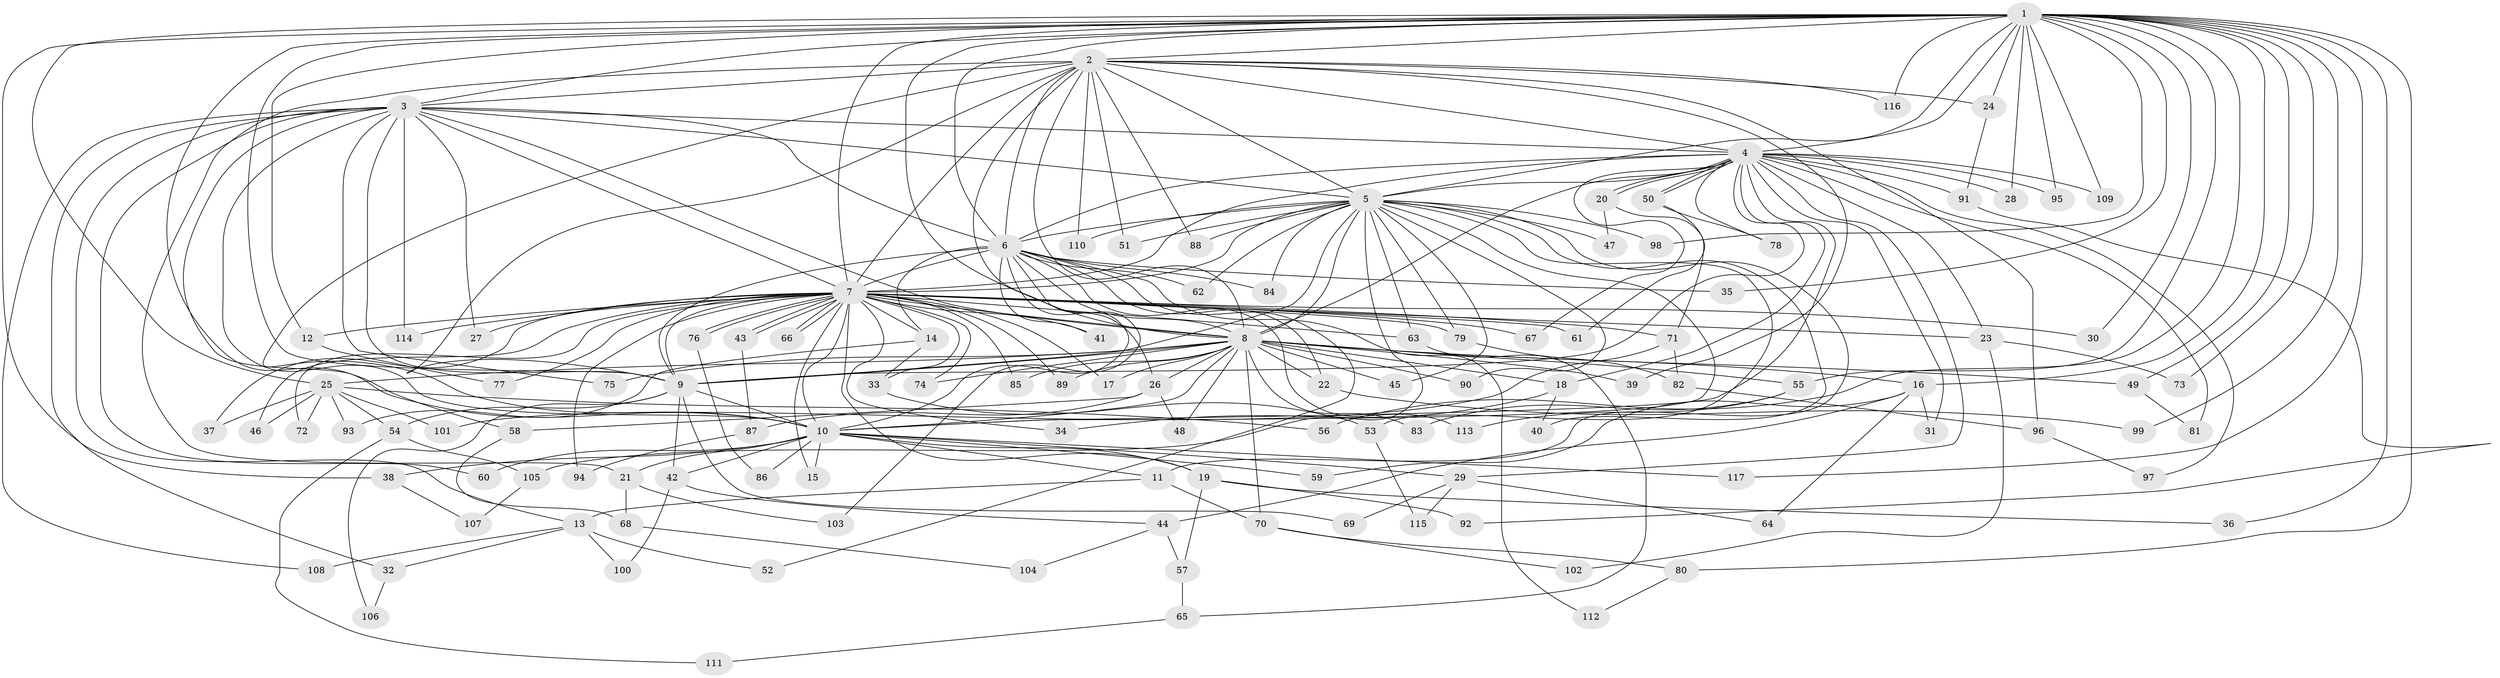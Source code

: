 // coarse degree distribution, {28: 0.011363636363636364, 17: 0.011363636363636364, 15: 0.011363636363636364, 23: 0.011363636363636364, 22: 0.011363636363636364, 19: 0.011363636363636364, 37: 0.011363636363636364, 24: 0.011363636363636364, 12: 0.011363636363636364, 21: 0.011363636363636364, 6: 0.03409090909090909, 3: 0.2159090909090909, 5: 0.045454545454545456, 4: 0.045454545454545456, 2: 0.5227272727272727, 8: 0.011363636363636364, 11: 0.011363636363636364}
// Generated by graph-tools (version 1.1) at 2025/51/02/27/25 19:51:51]
// undirected, 117 vertices, 259 edges
graph export_dot {
graph [start="1"]
  node [color=gray90,style=filled];
  1;
  2;
  3;
  4;
  5;
  6;
  7;
  8;
  9;
  10;
  11;
  12;
  13;
  14;
  15;
  16;
  17;
  18;
  19;
  20;
  21;
  22;
  23;
  24;
  25;
  26;
  27;
  28;
  29;
  30;
  31;
  32;
  33;
  34;
  35;
  36;
  37;
  38;
  39;
  40;
  41;
  42;
  43;
  44;
  45;
  46;
  47;
  48;
  49;
  50;
  51;
  52;
  53;
  54;
  55;
  56;
  57;
  58;
  59;
  60;
  61;
  62;
  63;
  64;
  65;
  66;
  67;
  68;
  69;
  70;
  71;
  72;
  73;
  74;
  75;
  76;
  77;
  78;
  79;
  80;
  81;
  82;
  83;
  84;
  85;
  86;
  87;
  88;
  89;
  90;
  91;
  92;
  93;
  94;
  95;
  96;
  97;
  98;
  99;
  100;
  101;
  102;
  103;
  104;
  105;
  106;
  107;
  108;
  109;
  110;
  111;
  112;
  113;
  114;
  115;
  116;
  117;
  1 -- 2;
  1 -- 3;
  1 -- 4;
  1 -- 5;
  1 -- 6;
  1 -- 7;
  1 -- 8;
  1 -- 9;
  1 -- 10;
  1 -- 12;
  1 -- 16;
  1 -- 24;
  1 -- 25;
  1 -- 28;
  1 -- 30;
  1 -- 35;
  1 -- 36;
  1 -- 38;
  1 -- 49;
  1 -- 55;
  1 -- 56;
  1 -- 73;
  1 -- 80;
  1 -- 95;
  1 -- 98;
  1 -- 99;
  1 -- 109;
  1 -- 116;
  1 -- 117;
  2 -- 3;
  2 -- 4;
  2 -- 5;
  2 -- 6;
  2 -- 7;
  2 -- 8;
  2 -- 9;
  2 -- 10;
  2 -- 21;
  2 -- 24;
  2 -- 26;
  2 -- 39;
  2 -- 51;
  2 -- 88;
  2 -- 96;
  2 -- 110;
  2 -- 116;
  3 -- 4;
  3 -- 5;
  3 -- 6;
  3 -- 7;
  3 -- 8;
  3 -- 9;
  3 -- 10;
  3 -- 13;
  3 -- 27;
  3 -- 32;
  3 -- 58;
  3 -- 60;
  3 -- 75;
  3 -- 108;
  3 -- 114;
  4 -- 5;
  4 -- 6;
  4 -- 7;
  4 -- 8;
  4 -- 9;
  4 -- 10;
  4 -- 18;
  4 -- 20;
  4 -- 20;
  4 -- 23;
  4 -- 28;
  4 -- 29;
  4 -- 31;
  4 -- 50;
  4 -- 50;
  4 -- 67;
  4 -- 78;
  4 -- 81;
  4 -- 91;
  4 -- 95;
  4 -- 97;
  4 -- 109;
  5 -- 6;
  5 -- 7;
  5 -- 8;
  5 -- 9;
  5 -- 10;
  5 -- 11;
  5 -- 40;
  5 -- 45;
  5 -- 47;
  5 -- 51;
  5 -- 53;
  5 -- 62;
  5 -- 63;
  5 -- 79;
  5 -- 84;
  5 -- 88;
  5 -- 90;
  5 -- 98;
  5 -- 105;
  5 -- 110;
  6 -- 7;
  6 -- 8;
  6 -- 9;
  6 -- 10;
  6 -- 14;
  6 -- 22;
  6 -- 35;
  6 -- 41;
  6 -- 52;
  6 -- 62;
  6 -- 84;
  6 -- 103;
  6 -- 112;
  6 -- 113;
  7 -- 8;
  7 -- 9;
  7 -- 10;
  7 -- 12;
  7 -- 14;
  7 -- 15;
  7 -- 17;
  7 -- 19;
  7 -- 23;
  7 -- 27;
  7 -- 30;
  7 -- 33;
  7 -- 34;
  7 -- 37;
  7 -- 41;
  7 -- 43;
  7 -- 43;
  7 -- 46;
  7 -- 61;
  7 -- 63;
  7 -- 66;
  7 -- 66;
  7 -- 67;
  7 -- 71;
  7 -- 72;
  7 -- 74;
  7 -- 76;
  7 -- 76;
  7 -- 77;
  7 -- 79;
  7 -- 85;
  7 -- 89;
  7 -- 94;
  7 -- 114;
  8 -- 9;
  8 -- 10;
  8 -- 16;
  8 -- 17;
  8 -- 18;
  8 -- 22;
  8 -- 25;
  8 -- 26;
  8 -- 39;
  8 -- 45;
  8 -- 48;
  8 -- 49;
  8 -- 55;
  8 -- 70;
  8 -- 74;
  8 -- 75;
  8 -- 83;
  8 -- 85;
  8 -- 89;
  8 -- 90;
  9 -- 10;
  9 -- 42;
  9 -- 54;
  9 -- 69;
  9 -- 106;
  10 -- 11;
  10 -- 15;
  10 -- 19;
  10 -- 21;
  10 -- 29;
  10 -- 38;
  10 -- 42;
  10 -- 59;
  10 -- 60;
  10 -- 86;
  10 -- 117;
  11 -- 13;
  11 -- 70;
  12 -- 77;
  13 -- 32;
  13 -- 52;
  13 -- 100;
  13 -- 108;
  14 -- 33;
  14 -- 93;
  16 -- 31;
  16 -- 44;
  16 -- 59;
  16 -- 64;
  18 -- 34;
  18 -- 40;
  19 -- 36;
  19 -- 57;
  19 -- 92;
  20 -- 47;
  20 -- 71;
  21 -- 68;
  21 -- 103;
  22 -- 99;
  23 -- 73;
  23 -- 102;
  24 -- 91;
  25 -- 37;
  25 -- 46;
  25 -- 54;
  25 -- 56;
  25 -- 72;
  25 -- 93;
  25 -- 101;
  26 -- 48;
  26 -- 58;
  26 -- 87;
  29 -- 64;
  29 -- 69;
  29 -- 115;
  32 -- 106;
  33 -- 53;
  38 -- 107;
  42 -- 44;
  42 -- 100;
  43 -- 87;
  44 -- 57;
  44 -- 104;
  49 -- 81;
  50 -- 61;
  50 -- 78;
  53 -- 115;
  54 -- 105;
  54 -- 111;
  55 -- 83;
  55 -- 113;
  57 -- 65;
  58 -- 68;
  63 -- 65;
  65 -- 111;
  68 -- 104;
  70 -- 80;
  70 -- 102;
  71 -- 82;
  71 -- 101;
  76 -- 86;
  79 -- 82;
  80 -- 112;
  82 -- 96;
  87 -- 94;
  91 -- 92;
  96 -- 97;
  105 -- 107;
}
